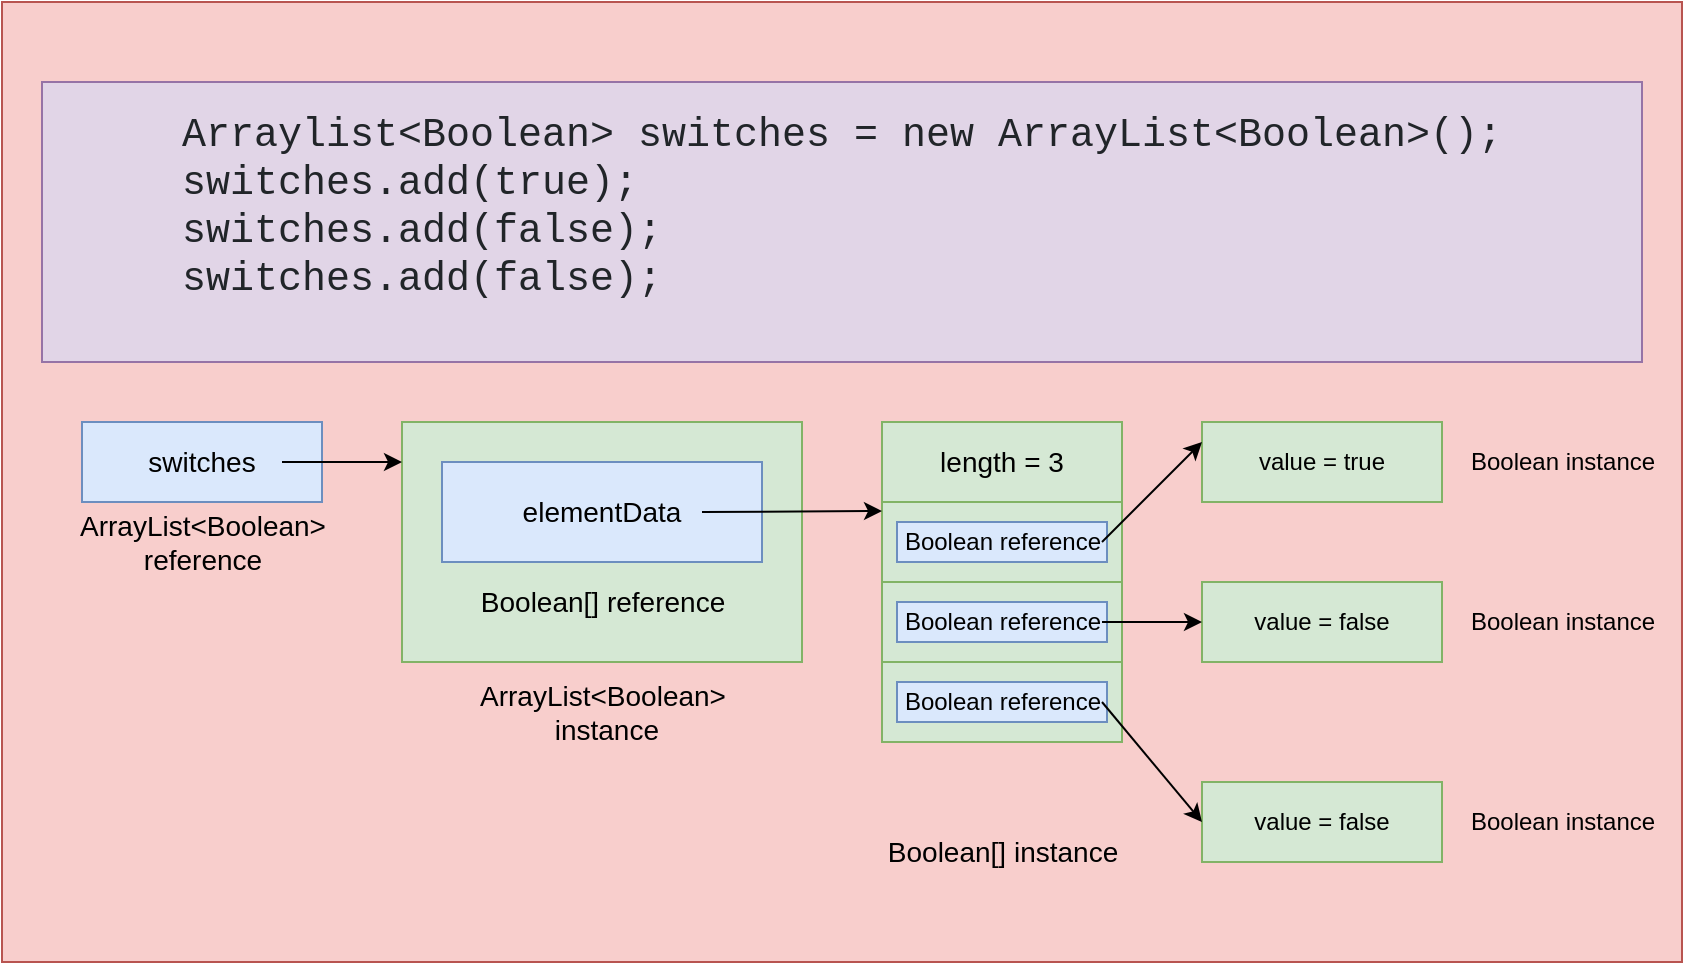 <mxfile version="24.0.7" type="github">
  <diagram name="Page-1" id="7bLDrsIQKItxvWpcMuOm">
    <mxGraphModel dx="1224" dy="713" grid="1" gridSize="10" guides="1" tooltips="1" connect="1" arrows="1" fold="1" page="1" pageScale="1" pageWidth="850" pageHeight="1100" math="0" shadow="0">
      <root>
        <mxCell id="0" />
        <mxCell id="1" parent="0" />
        <mxCell id="D_PdK-4xqdJ_cDIk9g0q-13" value="" style="rounded=0;whiteSpace=wrap;html=1;fillColor=#f8cecc;strokeColor=#b85450;fontSize=14;" parent="1" vertex="1">
          <mxGeometry y="40" width="840" height="480" as="geometry" />
        </mxCell>
        <mxCell id="D_PdK-4xqdJ_cDIk9g0q-14" value="" style="rounded=0;whiteSpace=wrap;html=1;fillColor=#d5e8d4;strokeColor=#82b366;fontSize=14;" parent="1" vertex="1">
          <mxGeometry x="200" y="250" width="200" height="120" as="geometry" />
        </mxCell>
        <mxCell id="D_PdK-4xqdJ_cDIk9g0q-1" value="switches" style="rounded=0;whiteSpace=wrap;html=1;fillColor=#dae8fc;strokeColor=#6c8ebf;fontSize=14;" parent="1" vertex="1">
          <mxGeometry x="40" y="250" width="120" height="40" as="geometry" />
        </mxCell>
        <mxCell id="D_PdK-4xqdJ_cDIk9g0q-2" value="&lt;pre style=&quot;box-sizing: border-box; font-family: SFMono-Regular, Menlo, Monaco, Consolas, &amp;quot;Liberation Mono&amp;quot;, &amp;quot;Courier New&amp;quot;, monospace; font-size: 20px; margin-top: 0px; margin-bottom: 1rem; overflow: auto; color: rgb(33, 37, 41); text-align: left;&quot; id=&quot;yui_3_17_2_1_1711011079811_22966&quot;&gt;Arraylist&amp;lt;Boolean&amp;gt; switches = new ArrayList&amp;lt;Boolean&amp;gt;();&lt;br style=&quot;box-sizing: border-box;&quot; id=&quot;yui_3_17_2_1_1711011079811_22967&quot;&gt;switches.add(true);&lt;br style=&quot;box-sizing: border-box;&quot; id=&quot;yui_3_17_2_1_1711011079811_22968&quot;&gt;switches.add(false);&lt;br style=&quot;box-sizing: border-box;&quot; id=&quot;yui_3_17_2_1_1711011079811_22969&quot;&gt;switches.add(false);&lt;/pre&gt;" style="text;html=1;align=center;verticalAlign=middle;whiteSpace=wrap;rounded=0;fontSize=14;fillColor=#e1d5e7;strokeColor=#9673a6;" parent="1" vertex="1">
          <mxGeometry x="20" y="80" width="800" height="140" as="geometry" />
        </mxCell>
        <mxCell id="D_PdK-4xqdJ_cDIk9g0q-4" value="ArrayList&amp;lt;Boolean&amp;gt; &lt;br&gt;reference" style="text;html=1;align=center;verticalAlign=middle;resizable=0;points=[];autosize=1;strokeColor=none;fillColor=none;fontSize=14;" parent="1" vertex="1">
          <mxGeometry x="25" y="285" width="150" height="50" as="geometry" />
        </mxCell>
        <mxCell id="D_PdK-4xqdJ_cDIk9g0q-5" value="ArrayList&amp;lt;Boolean&amp;gt;&lt;br&gt;&amp;nbsp;instance" style="text;html=1;align=center;verticalAlign=middle;resizable=0;points=[];autosize=1;strokeColor=none;fillColor=none;fontSize=14;" parent="1" vertex="1">
          <mxGeometry x="225" y="370" width="150" height="50" as="geometry" />
        </mxCell>
        <mxCell id="D_PdK-4xqdJ_cDIk9g0q-3" value="elementData" style="rounded=0;whiteSpace=wrap;html=1;fillColor=#dae8fc;strokeColor=#6c8ebf;fontSize=14;" parent="1" vertex="1">
          <mxGeometry x="220" y="270" width="160" height="50" as="geometry" />
        </mxCell>
        <mxCell id="D_PdK-4xqdJ_cDIk9g0q-6" value="length = 3" style="rounded=0;whiteSpace=wrap;html=1;fillColor=#d5e8d4;strokeColor=#82b366;fontSize=14;" parent="1" vertex="1">
          <mxGeometry x="440" y="250" width="120" height="40" as="geometry" />
        </mxCell>
        <mxCell id="D_PdK-4xqdJ_cDIk9g0q-7" value="" style="rounded=0;whiteSpace=wrap;html=1;fillColor=#d5e8d4;strokeColor=#82b366;fontSize=14;" parent="1" vertex="1">
          <mxGeometry x="440" y="290" width="120" height="40" as="geometry" />
        </mxCell>
        <mxCell id="D_PdK-4xqdJ_cDIk9g0q-8" value="" style="rounded=0;whiteSpace=wrap;html=1;fillColor=#d5e8d4;strokeColor=#82b366;fontSize=14;" parent="1" vertex="1">
          <mxGeometry x="440" y="330" width="120" height="40" as="geometry" />
        </mxCell>
        <mxCell id="D_PdK-4xqdJ_cDIk9g0q-9" value="" style="rounded=0;whiteSpace=wrap;html=1;fillColor=#d5e8d4;strokeColor=#82b366;fontSize=14;" parent="1" vertex="1">
          <mxGeometry x="440" y="370" width="120" height="40" as="geometry" />
        </mxCell>
        <mxCell id="D_PdK-4xqdJ_cDIk9g0q-12" value="" style="endArrow=classic;html=1;rounded=0;fontSize=14;" parent="1" edge="1">
          <mxGeometry width="50" height="50" relative="1" as="geometry">
            <mxPoint x="350" y="295" as="sourcePoint" />
            <mxPoint x="440" y="294.5" as="targetPoint" />
          </mxGeometry>
        </mxCell>
        <mxCell id="D_PdK-4xqdJ_cDIk9g0q-15" value="" style="endArrow=classic;html=1;rounded=0;entryX=0;entryY=0.167;entryDx=0;entryDy=0;entryPerimeter=0;fontSize=14;" parent="1" target="D_PdK-4xqdJ_cDIk9g0q-14" edge="1">
          <mxGeometry width="50" height="50" relative="1" as="geometry">
            <mxPoint x="140" y="270" as="sourcePoint" />
            <mxPoint x="170" y="220" as="targetPoint" />
          </mxGeometry>
        </mxCell>
        <mxCell id="D_PdK-4xqdJ_cDIk9g0q-16" value="Boolean[] instance" style="text;html=1;align=center;verticalAlign=middle;resizable=0;points=[];autosize=1;strokeColor=none;fillColor=none;fontSize=14;" parent="1" vertex="1">
          <mxGeometry x="430" y="450" width="140" height="30" as="geometry" />
        </mxCell>
        <mxCell id="D_PdK-4xqdJ_cDIk9g0q-18" value="Boolean reference" style="rounded=0;whiteSpace=wrap;html=1;fillColor=#dae8fc;strokeColor=#6c8ebf;" parent="1" vertex="1">
          <mxGeometry x="447.5" y="300" width="105" height="20" as="geometry" />
        </mxCell>
        <mxCell id="D_PdK-4xqdJ_cDIk9g0q-19" value="Boolean reference" style="rounded=0;whiteSpace=wrap;html=1;fillColor=#dae8fc;strokeColor=#6c8ebf;" parent="1" vertex="1">
          <mxGeometry x="447.5" y="340" width="105" height="20" as="geometry" />
        </mxCell>
        <mxCell id="D_PdK-4xqdJ_cDIk9g0q-20" value="Boolean reference" style="rounded=0;whiteSpace=wrap;html=1;fillColor=#dae8fc;strokeColor=#6c8ebf;" parent="1" vertex="1">
          <mxGeometry x="447.5" y="380" width="105" height="20" as="geometry" />
        </mxCell>
        <mxCell id="D_PdK-4xqdJ_cDIk9g0q-22" value="value = true" style="rounded=0;whiteSpace=wrap;html=1;fillColor=#d5e8d4;strokeColor=#82b366;" parent="1" vertex="1">
          <mxGeometry x="600" y="250" width="120" height="40" as="geometry" />
        </mxCell>
        <mxCell id="D_PdK-4xqdJ_cDIk9g0q-24" value="value = false" style="rounded=0;whiteSpace=wrap;html=1;fillColor=#d5e8d4;strokeColor=#82b366;" parent="1" vertex="1">
          <mxGeometry x="600" y="330" width="120" height="40" as="geometry" />
        </mxCell>
        <mxCell id="D_PdK-4xqdJ_cDIk9g0q-25" value="Boolean instance" style="text;html=1;align=center;verticalAlign=middle;resizable=0;points=[];autosize=1;strokeColor=none;fillColor=none;" parent="1" vertex="1">
          <mxGeometry x="720" y="335" width="120" height="30" as="geometry" />
        </mxCell>
        <mxCell id="D_PdK-4xqdJ_cDIk9g0q-28" value="value = false" style="rounded=0;whiteSpace=wrap;html=1;fillColor=#d5e8d4;strokeColor=#82b366;" parent="1" vertex="1">
          <mxGeometry x="600" y="430" width="120" height="40" as="geometry" />
        </mxCell>
        <mxCell id="D_PdK-4xqdJ_cDIk9g0q-30" value="" style="endArrow=classic;html=1;rounded=0;" parent="1" edge="1">
          <mxGeometry width="50" height="50" relative="1" as="geometry">
            <mxPoint x="550" y="310" as="sourcePoint" />
            <mxPoint x="600" y="260" as="targetPoint" />
          </mxGeometry>
        </mxCell>
        <mxCell id="D_PdK-4xqdJ_cDIk9g0q-34" value="Boolean[] reference" style="text;html=1;align=center;verticalAlign=middle;resizable=0;points=[];autosize=1;strokeColor=none;fillColor=#d5e8d4;fontSize=14;" parent="1" vertex="1">
          <mxGeometry x="225" y="325" width="150" height="30" as="geometry" />
        </mxCell>
        <mxCell id="MNHx021u7Zy_oVX-RqQu-1" value="" style="endArrow=classic;html=1;rounded=0;entryX=0;entryY=0.5;entryDx=0;entryDy=0;" parent="1" target="D_PdK-4xqdJ_cDIk9g0q-24" edge="1">
          <mxGeometry width="50" height="50" relative="1" as="geometry">
            <mxPoint x="550" y="350" as="sourcePoint" />
            <mxPoint x="600" y="300" as="targetPoint" />
          </mxGeometry>
        </mxCell>
        <mxCell id="MNHx021u7Zy_oVX-RqQu-2" value="" style="endArrow=classic;html=1;rounded=0;entryX=0;entryY=0.5;entryDx=0;entryDy=0;" parent="1" target="D_PdK-4xqdJ_cDIk9g0q-28" edge="1">
          <mxGeometry width="50" height="50" relative="1" as="geometry">
            <mxPoint x="550" y="390" as="sourcePoint" />
            <mxPoint x="600" y="340" as="targetPoint" />
          </mxGeometry>
        </mxCell>
        <mxCell id="MNHx021u7Zy_oVX-RqQu-3" value="Boolean instance" style="text;html=1;align=center;verticalAlign=middle;resizable=0;points=[];autosize=1;strokeColor=none;fillColor=none;" parent="1" vertex="1">
          <mxGeometry x="720" y="255" width="120" height="30" as="geometry" />
        </mxCell>
        <mxCell id="MNHx021u7Zy_oVX-RqQu-4" value="Boolean instance" style="text;html=1;align=center;verticalAlign=middle;resizable=0;points=[];autosize=1;strokeColor=none;fillColor=none;" parent="1" vertex="1">
          <mxGeometry x="720" y="435" width="120" height="30" as="geometry" />
        </mxCell>
      </root>
    </mxGraphModel>
  </diagram>
</mxfile>
